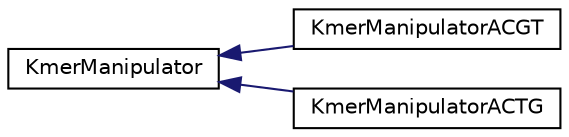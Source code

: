 digraph "Graphical Class Hierarchy"
{
 // LATEX_PDF_SIZE
  edge [fontname="Helvetica",fontsize="10",labelfontname="Helvetica",labelfontsize="10"];
  node [fontname="Helvetica",fontsize="10",shape=record];
  rankdir="LR";
  Node0 [label="KmerManipulator",height=0.2,width=0.4,color="black", fillcolor="white", style="filled",URL="$class_kmer_manipulator.html",tooltip=" "];
  Node0 -> Node1 [dir="back",color="midnightblue",fontsize="10",style="solid",fontname="Helvetica"];
  Node1 [label="KmerManipulatorACGT",height=0.2,width=0.4,color="black", fillcolor="white", style="filled",URL="$class_kmer_manipulator_a_c_g_t.html",tooltip=" "];
  Node0 -> Node2 [dir="back",color="midnightblue",fontsize="10",style="solid",fontname="Helvetica"];
  Node2 [label="KmerManipulatorACTG",height=0.2,width=0.4,color="black", fillcolor="white", style="filled",URL="$class_kmer_manipulator_a_c_t_g.html",tooltip=" "];
}
